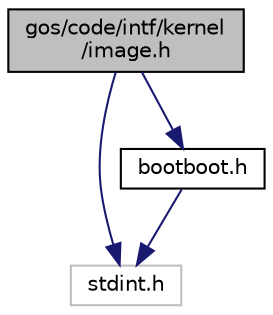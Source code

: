 digraph "gos/code/intf/kernel/image.h"
{
 // INTERACTIVE_SVG=YES
 // LATEX_PDF_SIZE
  edge [fontname="Helvetica",fontsize="10",labelfontname="Helvetica",labelfontsize="10"];
  node [fontname="Helvetica",fontsize="10",shape=record];
  Node1 [label="gos/code/intf/kernel\l/image.h",height=0.2,width=0.4,color="black", fillcolor="grey75", style="filled", fontcolor="black",tooltip="Draws images and stuff."];
  Node1 -> Node2 [color="midnightblue",fontsize="10",style="solid",fontname="Helvetica"];
  Node2 [label="stdint.h",height=0.2,width=0.4,color="grey75", fillcolor="white", style="filled",tooltip=" "];
  Node1 -> Node3 [color="midnightblue",fontsize="10",style="solid",fontname="Helvetica"];
  Node3 [label="bootboot.h",height=0.2,width=0.4,color="black", fillcolor="white", style="filled",URL="$bootboot_8h_source.html",tooltip=" "];
  Node3 -> Node2 [color="midnightblue",fontsize="10",style="solid",fontname="Helvetica"];
}
